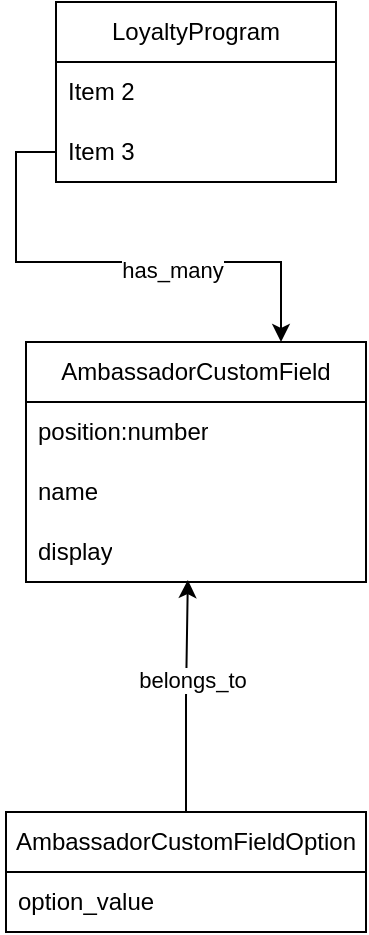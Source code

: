 <mxfile version="21.6.5" type="github">
  <diagram name="Page-1" id="16Q9mCkq1MaTI0Mhv_Q7">
    <mxGraphModel dx="1026" dy="661" grid="1" gridSize="10" guides="1" tooltips="1" connect="1" arrows="1" fold="1" page="1" pageScale="1" pageWidth="827" pageHeight="1169" math="0" shadow="0">
      <root>
        <mxCell id="0" />
        <mxCell id="1" parent="0" />
        <mxCell id="5KbDQ2KxustLEWk1bH-V-1" value="LoyaltyProgram" style="swimlane;fontStyle=0;childLayout=stackLayout;horizontal=1;startSize=30;horizontalStack=0;resizeParent=1;resizeParentMax=0;resizeLast=0;collapsible=1;marginBottom=0;whiteSpace=wrap;html=1;" parent="1" vertex="1">
          <mxGeometry x="110" y="120" width="140" height="90" as="geometry" />
        </mxCell>
        <mxCell id="5KbDQ2KxustLEWk1bH-V-3" value="Item 2" style="text;strokeColor=none;fillColor=none;align=left;verticalAlign=middle;spacingLeft=4;spacingRight=4;overflow=hidden;points=[[0,0.5],[1,0.5]];portConstraint=eastwest;rotatable=0;whiteSpace=wrap;html=1;" parent="5KbDQ2KxustLEWk1bH-V-1" vertex="1">
          <mxGeometry y="30" width="140" height="30" as="geometry" />
        </mxCell>
        <mxCell id="5KbDQ2KxustLEWk1bH-V-4" value="Item 3" style="text;strokeColor=none;fillColor=none;align=left;verticalAlign=middle;spacingLeft=4;spacingRight=4;overflow=hidden;points=[[0,0.5],[1,0.5]];portConstraint=eastwest;rotatable=0;whiteSpace=wrap;html=1;" parent="5KbDQ2KxustLEWk1bH-V-1" vertex="1">
          <mxGeometry y="60" width="140" height="30" as="geometry" />
        </mxCell>
        <mxCell id="5KbDQ2KxustLEWk1bH-V-10" value="AmbassadorCustomField" style="swimlane;fontStyle=0;childLayout=stackLayout;horizontal=1;startSize=30;horizontalStack=0;resizeParent=1;resizeParentMax=0;resizeLast=0;collapsible=1;marginBottom=0;whiteSpace=wrap;html=1;" parent="1" vertex="1">
          <mxGeometry x="95" y="290" width="170" height="120" as="geometry" />
        </mxCell>
        <mxCell id="5KbDQ2KxustLEWk1bH-V-11" value="position:number" style="text;strokeColor=none;fillColor=none;align=left;verticalAlign=middle;spacingLeft=4;spacingRight=4;overflow=hidden;points=[[0,0.5],[1,0.5]];portConstraint=eastwest;rotatable=0;whiteSpace=wrap;html=1;" parent="5KbDQ2KxustLEWk1bH-V-10" vertex="1">
          <mxGeometry y="30" width="170" height="30" as="geometry" />
        </mxCell>
        <mxCell id="5KbDQ2KxustLEWk1bH-V-12" value="name" style="text;strokeColor=none;fillColor=none;align=left;verticalAlign=middle;spacingLeft=4;spacingRight=4;overflow=hidden;points=[[0,0.5],[1,0.5]];portConstraint=eastwest;rotatable=0;whiteSpace=wrap;html=1;" parent="5KbDQ2KxustLEWk1bH-V-10" vertex="1">
          <mxGeometry y="60" width="170" height="30" as="geometry" />
        </mxCell>
        <mxCell id="5KbDQ2KxustLEWk1bH-V-21" value="display" style="text;strokeColor=none;fillColor=none;align=left;verticalAlign=middle;spacingLeft=4;spacingRight=4;overflow=hidden;points=[[0,0.5],[1,0.5]];portConstraint=eastwest;rotatable=0;whiteSpace=wrap;html=1;" parent="5KbDQ2KxustLEWk1bH-V-10" vertex="1">
          <mxGeometry y="90" width="170" height="30" as="geometry" />
        </mxCell>
        <mxCell id="T498SGOryIuIBadltgq9-1" style="edgeStyle=orthogonalEdgeStyle;rounded=0;orthogonalLoop=1;jettySize=auto;html=1;entryX=0.75;entryY=0;entryDx=0;entryDy=0;" edge="1" parent="1" source="5KbDQ2KxustLEWk1bH-V-4" target="5KbDQ2KxustLEWk1bH-V-10">
          <mxGeometry relative="1" as="geometry" />
        </mxCell>
        <mxCell id="T498SGOryIuIBadltgq9-2" value="has_many" style="edgeLabel;html=1;align=center;verticalAlign=middle;resizable=0;points=[];" vertex="1" connectable="0" parent="T498SGOryIuIBadltgq9-1">
          <mxGeometry x="0.236" y="-4" relative="1" as="geometry">
            <mxPoint as="offset" />
          </mxGeometry>
        </mxCell>
        <mxCell id="T498SGOryIuIBadltgq9-8" style="edgeStyle=orthogonalEdgeStyle;rounded=0;orthogonalLoop=1;jettySize=auto;html=1;entryX=0.476;entryY=0.967;entryDx=0;entryDy=0;entryPerimeter=0;" edge="1" parent="1" source="T498SGOryIuIBadltgq9-3" target="5KbDQ2KxustLEWk1bH-V-21">
          <mxGeometry relative="1" as="geometry" />
        </mxCell>
        <mxCell id="T498SGOryIuIBadltgq9-9" value="belongs_to" style="edgeLabel;html=1;align=center;verticalAlign=middle;resizable=0;points=[];" vertex="1" connectable="0" parent="T498SGOryIuIBadltgq9-8">
          <mxGeometry x="0.145" y="-2" relative="1" as="geometry">
            <mxPoint as="offset" />
          </mxGeometry>
        </mxCell>
        <mxCell id="T498SGOryIuIBadltgq9-3" value="AmbassadorCustomFieldOption" style="swimlane;fontStyle=0;childLayout=stackLayout;horizontal=1;startSize=30;horizontalStack=0;resizeParent=1;resizeParentMax=0;resizeLast=0;collapsible=1;marginBottom=0;whiteSpace=wrap;html=1;" vertex="1" parent="1">
          <mxGeometry x="85" y="525" width="180" height="60" as="geometry" />
        </mxCell>
        <mxCell id="T498SGOryIuIBadltgq9-4" value="option_value" style="text;strokeColor=none;fillColor=none;align=left;verticalAlign=middle;spacingLeft=4;spacingRight=4;overflow=hidden;points=[[0,0.5],[1,0.5]];portConstraint=eastwest;rotatable=0;whiteSpace=wrap;html=1;" vertex="1" parent="T498SGOryIuIBadltgq9-3">
          <mxGeometry y="30" width="180" height="30" as="geometry" />
        </mxCell>
      </root>
    </mxGraphModel>
  </diagram>
</mxfile>
